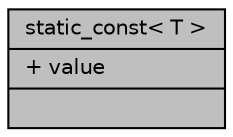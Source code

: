 digraph "static_const&lt; T &gt;"
{
 // LATEX_PDF_SIZE
  edge [fontname="Helvetica",fontsize="10",labelfontname="Helvetica",labelfontsize="10"];
  node [fontname="Helvetica",fontsize="10",shape=record];
  Node1 [label="{static_const\< T \>\n|+ value\l|}",height=0.2,width=0.4,color="black", fillcolor="grey75", style="filled", fontcolor="black",tooltip=" "];
}
